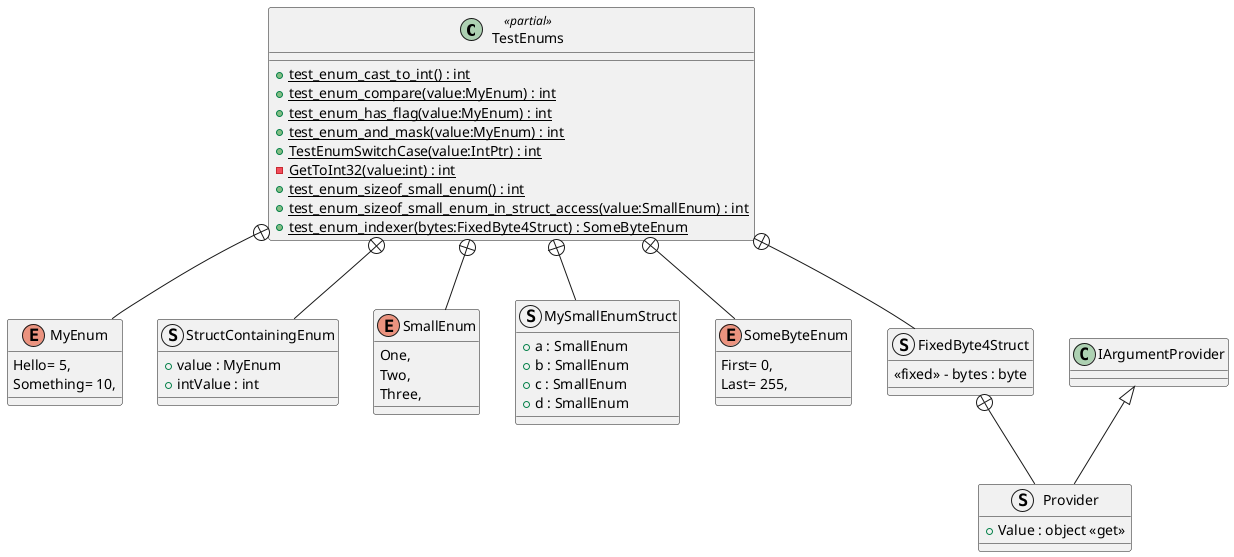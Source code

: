 @startuml
class TestEnums <<partial>> {
    + {static} test_enum_cast_to_int() : int
    + {static} test_enum_compare(value:MyEnum) : int
    + {static} test_enum_has_flag(value:MyEnum) : int
    + {static} test_enum_and_mask(value:MyEnum) : int
    + {static} TestEnumSwitchCase(value:IntPtr) : int
    - {static} GetToInt32(value:int) : int
    + {static} test_enum_sizeof_small_enum() : int
    + {static} test_enum_sizeof_small_enum_in_struct_access(value:SmallEnum) : int
    + {static} test_enum_indexer(bytes:FixedByte4Struct) : SomeByteEnum
}
enum MyEnum {
    Hello= 5,
    Something= 10,
}
struct StructContainingEnum {
    + value : MyEnum
    + intValue : int
}
enum SmallEnum {
    One,
    Two,
    Three,
}
struct MySmallEnumStruct {
    + a : SmallEnum
    + b : SmallEnum
    + c : SmallEnum
    + d : SmallEnum
}
enum SomeByteEnum {
    First= 0,
    Last= 255,
}
struct FixedByte4Struct {
    <<fixed>> - bytes : byte
}
struct Provider {
    + Value : object <<get>>
}
TestEnums +-- MyEnum
TestEnums +-- StructContainingEnum
TestEnums +-- SmallEnum
TestEnums +-- MySmallEnumStruct
TestEnums +-- SomeByteEnum
TestEnums +-- FixedByte4Struct
FixedByte4Struct +-- Provider
IArgumentProvider <|-- Provider
@enduml
